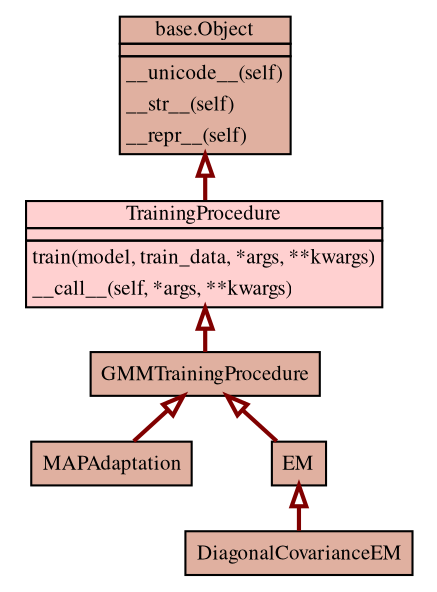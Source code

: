 digraph uml_class_diagram_for_verispea_32 {
node [fontname="times",fontsize="10"]
edge [fontname="times",fontsize="10"]
ranksep=.2
;nodesep=.3

/* Nodes */
node202 [width="0",shape="plaintext",href="verispeak.training.TrainingProcedure-class.html",tooltip="verispeak.training.TrainingProcedure",height="0",label=<
    <TABLE BORDER="0" CELLBORDER="0" CELLSPACING="0" CELLPADDING="0">
      <TR><TD ROWSPAN="1">
        <TABLE BORDER="0" CELLBORDER="1" CELLSPACING="0"
               CELLPADDING="0" PORT="body" BGCOLOR="#ffd0d0">
          <TR><TD>TrainingProcedure</TD></TR>
          <TR><TD><TABLE BORDER="0" CELLBORDER="0" CELLSPACING="0">
            <TR><TD></TD></TR></TABLE></TD></TR>
          <TR><TD><TABLE BORDER="0" CELLBORDER="0" CELLSPACING="0">
            
    <TR><TD ALIGN="LEFT" HREF="verispeak.training.TrainingProcedure-class.html#train" TOOLTIP="verispeak.training.TrainingProcedure.train">train(model, train_data, *args, **kwargs)</TD></TR>
    
    <TR><TD ALIGN="LEFT" HREF="verispeak.training.TrainingProcedure-class.html#__call__" TOOLTIP="verispeak.training.TrainingProcedure.__call__">__call__(self, *args, **kwargs)</TD></TR>
    </TABLE></TD></TR>
        </TABLE>
      </TD></TR>
      
    </TABLE>>]
node203 [width="0",shape="plaintext",href="verispeak.base.Object-class.html",tooltip="verispeak.base.Object",height="0",label=<
    <TABLE BORDER="0" CELLBORDER="0" CELLSPACING="0" CELLPADDING="0">
      <TR><TD ROWSPAN="1">
        <TABLE BORDER="0" CELLBORDER="1" CELLSPACING="0"
               CELLPADDING="0" PORT="body" BGCOLOR="#e0b0a0">
          <TR><TD>base.Object</TD></TR>
          <TR><TD><TABLE BORDER="0" CELLBORDER="0" CELLSPACING="0">
            <TR><TD></TD></TR></TABLE></TD></TR>
          <TR><TD><TABLE BORDER="0" CELLBORDER="0" CELLSPACING="0">
            
    <TR><TD ALIGN="LEFT" HREF="verispeak.base.Object-class.html#__unicode__" TOOLTIP="verispeak.base.Object.__unicode__">__unicode__(self)</TD></TR>
    
    <TR><TD ALIGN="LEFT" HREF="verispeak.base.Object-class.html#__str__" TOOLTIP="str(x)">__str__(self)</TD></TR>
    
    <TR><TD ALIGN="LEFT" HREF="verispeak.base.Object-class.html#__repr__" TOOLTIP="repr(x)">__repr__(self)</TD></TR>
    </TABLE></TD></TR>
        </TABLE>
      </TD></TR>
      
    </TABLE>>]
node207 [width="0",shape="plaintext",href="verispeak.training.DiagonalCovarianceEM-class.html",tooltip="verispeak.training.DiagonalCovarianceEM",height="0",label=<
    <TABLE CELLBORDER="0" BGCOLOR="#e0b0a0" PORT="body">
      <TR><TD>DiagonalCovarianceEM</TD></TR>
    </TABLE>>]
node206 [width="0",shape="plaintext",href="verispeak.training.MAPAdaptation-class.html",tooltip="verispeak.training.MAPAdaptation",height="0",label=<
    <TABLE CELLBORDER="0" BGCOLOR="#e0b0a0" PORT="body">
      <TR><TD>MAPAdaptation</TD></TR>
    </TABLE>>]
node205 [width="0",shape="plaintext",href="verispeak.training.EM-class.html",tooltip="verispeak.training.EM",height="0",label=<
    <TABLE CELLBORDER="0" BGCOLOR="#e0b0a0" PORT="body">
      <TR><TD>EM</TD></TR>
    </TABLE>>]
node204 [width="0",shape="plaintext",href="verispeak.training.GMMTrainingProcedure-class.html",tooltip="verispeak.training.GMMTrainingProcedure",height="0",label=<
    <TABLE CELLBORDER="0" BGCOLOR="#e0b0a0" PORT="body">
      <TR><TD>GMMTrainingProcedure</TD></TR>
    </TABLE>>]
/* Edges */
node203 -> node202 [style="bold",arrowtail="empty",weight="100",headport="body",color="#800000",tailport="body",dir="back"]
node204 -> node206 [style="bold",arrowtail="empty",weight="100",headport="body",color="#800000",tailport="body",dir="back"]
node202 -> node204 [style="bold",arrowtail="empty",weight="100",headport="body",color="#800000",tailport="body",dir="back"]
node205 -> node207 [style="bold",arrowtail="empty",weight="100",headport="body",color="#800000",tailport="body",dir="back"]
node204 -> node205 [style="bold",arrowtail="empty",weight="100",headport="body",color="#800000",tailport="body",dir="back"]
}